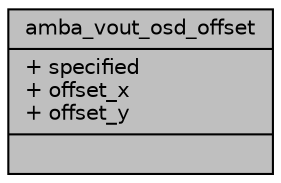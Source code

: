 digraph "amba_vout_osd_offset"
{
 // INTERACTIVE_SVG=YES
 // LATEX_PDF_SIZE
  bgcolor="transparent";
  edge [fontname="Helvetica",fontsize="10",labelfontname="Helvetica",labelfontsize="10"];
  node [fontname="Helvetica",fontsize="10",shape=record];
  Node1 [label="{amba_vout_osd_offset\n|+ specified\l+ offset_x\l+ offset_y\l|}",height=0.2,width=0.4,color="black", fillcolor="grey75", style="filled", fontcolor="black",tooltip=" "];
}
